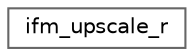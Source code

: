 digraph "Graphical Class Hierarchy"
{
 // LATEX_PDF_SIZE
  bgcolor="transparent";
  edge [fontname=Helvetica,fontsize=10,labelfontname=Helvetica,labelfontsize=10];
  node [fontname=Helvetica,fontsize=10,shape=box,height=0.2,width=0.4];
  rankdir="LR";
  Node0 [id="Node000000",label="ifm_upscale_r",height=0.2,width=0.4,color="grey40", fillcolor="white", style="filled",URL="$structifm__upscale__r.html",tooltip=" "];
}
